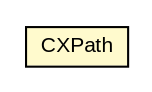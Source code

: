 #!/usr/local/bin/dot
#
# Class diagram 
# Generated by UMLGraph version 5.1 (http://www.umlgraph.org/)
#

digraph G {
	edge [fontname="arial",fontsize=10,labelfontname="arial",labelfontsize=10];
	node [fontname="arial",fontsize=10,shape=plaintext];
	nodesep=0.25;
	ranksep=0.5;
	// com.helger.schematron.pure.binding.xpath.CXPath
	c3739 [label=<<table title="com.helger.schematron.pure.binding.xpath.CXPath" border="0" cellborder="1" cellspacing="0" cellpadding="2" port="p" bgcolor="lemonChiffon" href="./CXPath.html">
		<tr><td><table border="0" cellspacing="0" cellpadding="1">
<tr><td align="center" balign="center"> CXPath </td></tr>
		</table></td></tr>
		</table>>, fontname="arial", fontcolor="black", fontsize=10.0];
}

